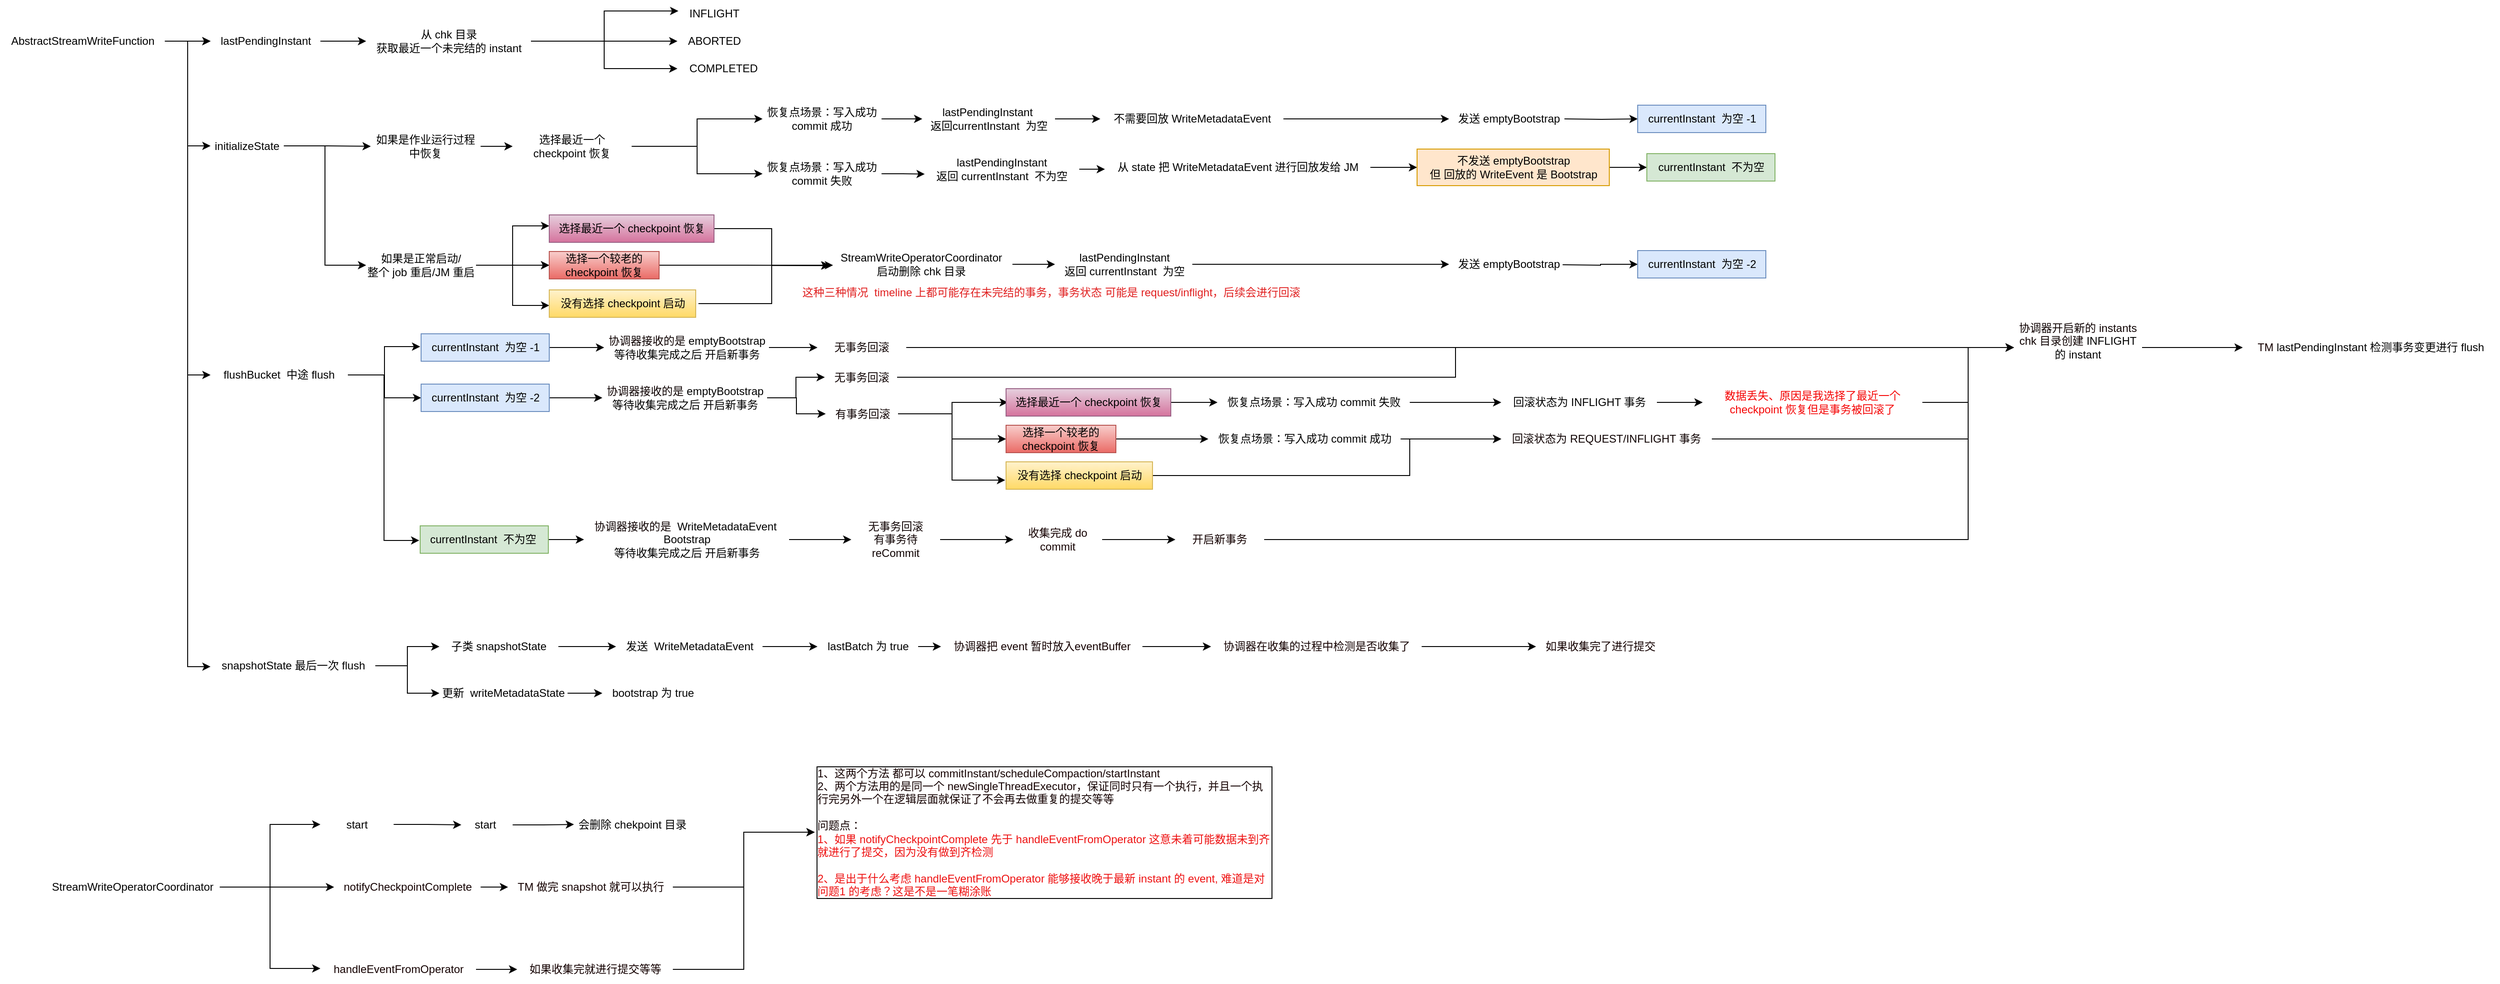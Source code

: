 <mxfile version="20.7.4" type="github">
  <diagram id="vJo_1yiLIQqHd0_KWYiv" name="第 1 页">
    <mxGraphModel dx="3107" dy="1598" grid="1" gridSize="10" guides="1" tooltips="1" connect="1" arrows="1" fold="1" page="1" pageScale="1" pageWidth="1169" pageHeight="1654" math="0" shadow="0">
      <root>
        <mxCell id="0" />
        <mxCell id="1" parent="0" />
        <mxCell id="oRnVywOPiuKRVB3ehhkv-21" value="" style="edgeStyle=orthogonalEdgeStyle;rounded=0;orthogonalLoop=1;jettySize=auto;html=1;" parent="1" source="oRnVywOPiuKRVB3ehhkv-19" target="oRnVywOPiuKRVB3ehhkv-20" edge="1">
          <mxGeometry relative="1" as="geometry" />
        </mxCell>
        <mxCell id="oRnVywOPiuKRVB3ehhkv-19" value="&lt;span style=&quot;&quot;&gt;lastPendingInstant&lt;/span&gt;" style="text;html=1;align=center;verticalAlign=middle;resizable=0;points=[];autosize=1;strokeColor=none;fillColor=none;" parent="1" vertex="1">
          <mxGeometry x="300" y="125" width="120" height="30" as="geometry" />
        </mxCell>
        <mxCell id="oRnVywOPiuKRVB3ehhkv-25" value="" style="edgeStyle=orthogonalEdgeStyle;rounded=0;orthogonalLoop=1;jettySize=auto;html=1;entryX=0.013;entryY=0.4;entryDx=0;entryDy=0;entryPerimeter=0;" parent="1" source="oRnVywOPiuKRVB3ehhkv-20" target="oRnVywOPiuKRVB3ehhkv-22" edge="1">
          <mxGeometry relative="1" as="geometry" />
        </mxCell>
        <mxCell id="oRnVywOPiuKRVB3ehhkv-29" value="" style="edgeStyle=orthogonalEdgeStyle;rounded=0;orthogonalLoop=1;jettySize=auto;html=1;" parent="1" source="oRnVywOPiuKRVB3ehhkv-20" target="oRnVywOPiuKRVB3ehhkv-28" edge="1">
          <mxGeometry relative="1" as="geometry" />
        </mxCell>
        <mxCell id="oRnVywOPiuKRVB3ehhkv-32" value="" style="edgeStyle=orthogonalEdgeStyle;rounded=0;orthogonalLoop=1;jettySize=auto;html=1;" parent="1" source="oRnVywOPiuKRVB3ehhkv-20" target="oRnVywOPiuKRVB3ehhkv-31" edge="1">
          <mxGeometry relative="1" as="geometry" />
        </mxCell>
        <mxCell id="oRnVywOPiuKRVB3ehhkv-20" value="&lt;span style=&quot;&quot;&gt;从 chk 目录&lt;br&gt;获取最近一个未完结的 instant&lt;/span&gt;" style="text;html=1;align=center;verticalAlign=middle;resizable=0;points=[];autosize=1;strokeColor=none;fillColor=none;" parent="1" vertex="1">
          <mxGeometry x="470" y="120" width="180" height="40" as="geometry" />
        </mxCell>
        <mxCell id="oRnVywOPiuKRVB3ehhkv-22" value="&lt;span style=&quot;&quot;&gt;INFLIGHT&lt;/span&gt;" style="text;html=1;align=center;verticalAlign=middle;resizable=0;points=[];autosize=1;strokeColor=none;fillColor=none;" parent="1" vertex="1">
          <mxGeometry x="810" y="95" width="80" height="30" as="geometry" />
        </mxCell>
        <mxCell id="oRnVywOPiuKRVB3ehhkv-28" value="&lt;span style=&quot;&quot;&gt;ABORTED&lt;/span&gt;" style="text;html=1;align=center;verticalAlign=middle;resizable=0;points=[];autosize=1;strokeColor=none;fillColor=none;" parent="1" vertex="1">
          <mxGeometry x="810" y="125" width="80" height="30" as="geometry" />
        </mxCell>
        <mxCell id="oRnVywOPiuKRVB3ehhkv-31" value="&lt;span style=&quot;&quot;&gt;COMPLETED&lt;/span&gt;" style="text;html=1;align=center;verticalAlign=middle;resizable=0;points=[];autosize=1;strokeColor=none;fillColor=none;" parent="1" vertex="1">
          <mxGeometry x="810" y="155" width="100" height="30" as="geometry" />
        </mxCell>
        <mxCell id="oRnVywOPiuKRVB3ehhkv-35" value="" style="edgeStyle=orthogonalEdgeStyle;rounded=0;orthogonalLoop=1;jettySize=auto;html=1;" parent="1" source="oRnVywOPiuKRVB3ehhkv-33" target="oRnVywOPiuKRVB3ehhkv-19" edge="1">
          <mxGeometry relative="1" as="geometry" />
        </mxCell>
        <mxCell id="oRnVywOPiuKRVB3ehhkv-36" value="" style="edgeStyle=orthogonalEdgeStyle;rounded=0;orthogonalLoop=1;jettySize=auto;html=1;" parent="1" source="oRnVywOPiuKRVB3ehhkv-33" target="oRnVywOPiuKRVB3ehhkv-19" edge="1">
          <mxGeometry relative="1" as="geometry" />
        </mxCell>
        <mxCell id="oRnVywOPiuKRVB3ehhkv-38" style="edgeStyle=orthogonalEdgeStyle;rounded=0;orthogonalLoop=1;jettySize=auto;html=1;entryX=0;entryY=0.5;entryDx=0;entryDy=0;" parent="1" source="oRnVywOPiuKRVB3ehhkv-33" target="oRnVywOPiuKRVB3ehhkv-37" edge="1">
          <mxGeometry relative="1" as="geometry" />
        </mxCell>
        <mxCell id="oRnVywOPiuKRVB3ehhkv-160" style="edgeStyle=orthogonalEdgeStyle;rounded=0;orthogonalLoop=1;jettySize=auto;html=1;entryX=0;entryY=0.533;entryDx=0;entryDy=0;entryPerimeter=0;shadow=0;" parent="1" source="oRnVywOPiuKRVB3ehhkv-33" target="oRnVywOPiuKRVB3ehhkv-159" edge="1">
          <mxGeometry relative="1" as="geometry" />
        </mxCell>
        <mxCell id="oRnVywOPiuKRVB3ehhkv-173" style="edgeStyle=orthogonalEdgeStyle;rounded=0;orthogonalLoop=1;jettySize=auto;html=1;entryX=0;entryY=0.5;entryDx=0;entryDy=0;shadow=0;" parent="1" source="oRnVywOPiuKRVB3ehhkv-33" target="oRnVywOPiuKRVB3ehhkv-172" edge="1">
          <mxGeometry relative="1" as="geometry" />
        </mxCell>
        <mxCell id="oRnVywOPiuKRVB3ehhkv-33" value="&lt;span style=&quot;&quot;&gt;AbstractStreamWriteFunction&lt;/span&gt;" style="text;html=1;align=center;verticalAlign=middle;resizable=0;points=[];autosize=1;strokeColor=none;fillColor=none;" parent="1" vertex="1">
          <mxGeometry x="70" y="125" width="180" height="30" as="geometry" />
        </mxCell>
        <mxCell id="oRnVywOPiuKRVB3ehhkv-43" value="" style="edgeStyle=orthogonalEdgeStyle;rounded=0;orthogonalLoop=1;jettySize=auto;html=1;entryX=0;entryY=0.5;entryDx=0;entryDy=0;" parent="1" source="oRnVywOPiuKRVB3ehhkv-37" target="oRnVywOPiuKRVB3ehhkv-39" edge="1">
          <mxGeometry relative="1" as="geometry" />
        </mxCell>
        <mxCell id="BmlHS8pwzxLfNkMOlnD7-18" style="edgeStyle=orthogonalEdgeStyle;rounded=0;orthogonalLoop=1;jettySize=auto;html=1;entryX=0;entryY=0.5;entryDx=0;entryDy=0;" edge="1" parent="1" source="oRnVywOPiuKRVB3ehhkv-37" target="oRnVywOPiuKRVB3ehhkv-102">
          <mxGeometry relative="1" as="geometry" />
        </mxCell>
        <mxCell id="oRnVywOPiuKRVB3ehhkv-37" value="initializeState" style="text;html=1;strokeColor=none;fillColor=none;align=center;verticalAlign=middle;whiteSpace=wrap;rounded=0;" parent="1" vertex="1">
          <mxGeometry x="300" y="237" width="80" height="35" as="geometry" />
        </mxCell>
        <mxCell id="oRnVywOPiuKRVB3ehhkv-48" style="edgeStyle=orthogonalEdgeStyle;rounded=0;orthogonalLoop=1;jettySize=auto;html=1;entryX=0;entryY=0.567;entryDx=0;entryDy=0;entryPerimeter=0;exitX=1;exitY=0.5;exitDx=0;exitDy=0;startArrow=none;" parent="1" source="oRnVywOPiuKRVB3ehhkv-65" target="oRnVywOPiuKRVB3ehhkv-47" edge="1">
          <mxGeometry relative="1" as="geometry" />
        </mxCell>
        <mxCell id="oRnVywOPiuKRVB3ehhkv-51" style="edgeStyle=orthogonalEdgeStyle;rounded=0;orthogonalLoop=1;jettySize=auto;html=1;entryX=0;entryY=0.5;entryDx=0;entryDy=0;exitX=1;exitY=0.5;exitDx=0;exitDy=0;" parent="1" source="BmlHS8pwzxLfNkMOlnD7-1" target="oRnVywOPiuKRVB3ehhkv-49" edge="1">
          <mxGeometry relative="1" as="geometry">
            <mxPoint x="810" y="280" as="sourcePoint" />
          </mxGeometry>
        </mxCell>
        <mxCell id="oRnVywOPiuKRVB3ehhkv-52" style="edgeStyle=orthogonalEdgeStyle;rounded=0;orthogonalLoop=1;jettySize=auto;html=1;entryX=0;entryY=0.5;entryDx=0;entryDy=0;" parent="1" source="BmlHS8pwzxLfNkMOlnD7-1" target="oRnVywOPiuKRVB3ehhkv-50" edge="1">
          <mxGeometry relative="1" as="geometry">
            <mxPoint x="780" y="280" as="sourcePoint" />
          </mxGeometry>
        </mxCell>
        <mxCell id="BmlHS8pwzxLfNkMOlnD7-2" style="edgeStyle=orthogonalEdgeStyle;rounded=0;orthogonalLoop=1;jettySize=auto;html=1;" edge="1" parent="1" source="oRnVywOPiuKRVB3ehhkv-39" target="BmlHS8pwzxLfNkMOlnD7-1">
          <mxGeometry relative="1" as="geometry" />
        </mxCell>
        <mxCell id="oRnVywOPiuKRVB3ehhkv-39" value="如果是作业运行过程中恢复" style="text;html=1;strokeColor=none;fillColor=none;align=center;verticalAlign=middle;whiteSpace=wrap;rounded=0;" parent="1" vertex="1">
          <mxGeometry x="475" y="240" width="120" height="30" as="geometry" />
        </mxCell>
        <mxCell id="oRnVywOPiuKRVB3ehhkv-99" style="edgeStyle=orthogonalEdgeStyle;rounded=0;orthogonalLoop=1;jettySize=auto;html=1;" parent="1" source="oRnVywOPiuKRVB3ehhkv-47" target="oRnVywOPiuKRVB3ehhkv-98" edge="1">
          <mxGeometry relative="1" as="geometry" />
        </mxCell>
        <mxCell id="oRnVywOPiuKRVB3ehhkv-47" value="从 state 把&amp;nbsp;WriteMetadataEvent 进行回放发给 JM" style="text;html=1;align=center;verticalAlign=middle;resizable=0;points=[];autosize=1;strokeColor=none;fillColor=none;" parent="1" vertex="1">
          <mxGeometry x="1277" y="263" width="290" height="30" as="geometry" />
        </mxCell>
        <mxCell id="oRnVywOPiuKRVB3ehhkv-54" value="" style="edgeStyle=orthogonalEdgeStyle;rounded=0;orthogonalLoop=1;jettySize=auto;html=1;exitX=1;exitY=0.5;exitDx=0;exitDy=0;" parent="1" source="oRnVywOPiuKRVB3ehhkv-63" target="oRnVywOPiuKRVB3ehhkv-53" edge="1">
          <mxGeometry relative="1" as="geometry" />
        </mxCell>
        <mxCell id="oRnVywOPiuKRVB3ehhkv-64" style="edgeStyle=orthogonalEdgeStyle;rounded=0;orthogonalLoop=1;jettySize=auto;html=1;" parent="1" source="oRnVywOPiuKRVB3ehhkv-49" target="oRnVywOPiuKRVB3ehhkv-63" edge="1">
          <mxGeometry relative="1" as="geometry" />
        </mxCell>
        <mxCell id="oRnVywOPiuKRVB3ehhkv-49" value="恢复点场景：写入成功 commit 成功" style="text;html=1;strokeColor=none;fillColor=none;align=center;verticalAlign=middle;whiteSpace=wrap;rounded=0;" parent="1" vertex="1">
          <mxGeometry x="903" y="210" width="130" height="30" as="geometry" />
        </mxCell>
        <mxCell id="oRnVywOPiuKRVB3ehhkv-66" style="edgeStyle=orthogonalEdgeStyle;rounded=0;orthogonalLoop=1;jettySize=auto;html=1;entryX=0.007;entryY=0.633;entryDx=0;entryDy=0;entryPerimeter=0;" parent="1" source="oRnVywOPiuKRVB3ehhkv-50" target="oRnVywOPiuKRVB3ehhkv-65" edge="1">
          <mxGeometry relative="1" as="geometry" />
        </mxCell>
        <mxCell id="oRnVywOPiuKRVB3ehhkv-50" value="恢复点场景：写入成功 commit 失败" style="text;html=1;strokeColor=none;fillColor=none;align=center;verticalAlign=middle;whiteSpace=wrap;rounded=0;" parent="1" vertex="1">
          <mxGeometry x="903" y="270" width="130" height="30" as="geometry" />
        </mxCell>
        <mxCell id="oRnVywOPiuKRVB3ehhkv-77" style="edgeStyle=orthogonalEdgeStyle;rounded=0;orthogonalLoop=1;jettySize=auto;html=1;" parent="1" source="oRnVywOPiuKRVB3ehhkv-53" target="oRnVywOPiuKRVB3ehhkv-76" edge="1">
          <mxGeometry relative="1" as="geometry">
            <mxPoint x="1555" y="225" as="sourcePoint" />
          </mxGeometry>
        </mxCell>
        <mxCell id="oRnVywOPiuKRVB3ehhkv-53" value="不需要回放 WriteMetadataEvent" style="text;html=1;align=center;verticalAlign=middle;resizable=0;points=[];autosize=1;strokeColor=none;fillColor=none;" parent="1" vertex="1">
          <mxGeometry x="1272" y="210" width="200" height="30" as="geometry" />
        </mxCell>
        <mxCell id="oRnVywOPiuKRVB3ehhkv-63" value="lastPendingInstant&amp;nbsp; &lt;br&gt;返回&lt;span style=&quot;&quot;&gt;currentInstant&amp;nbsp; 为空&lt;/span&gt;" style="text;html=1;strokeColor=none;fillColor=none;align=center;verticalAlign=middle;whiteSpace=wrap;rounded=0;" parent="1" vertex="1">
          <mxGeometry x="1077.5" y="212.5" width="145" height="25" as="geometry" />
        </mxCell>
        <mxCell id="oRnVywOPiuKRVB3ehhkv-65" value="&lt;span style=&quot;&quot;&gt;lastPendingInstant &lt;br&gt;返回&amp;nbsp;&lt;/span&gt;currentInstant&amp;nbsp; 不为空" style="text;html=1;align=center;verticalAlign=middle;resizable=0;points=[];autosize=1;strokeColor=none;fillColor=none;" parent="1" vertex="1">
          <mxGeometry x="1079" y="260" width="170" height="40" as="geometry" />
        </mxCell>
        <mxCell id="oRnVywOPiuKRVB3ehhkv-76" value="发送&amp;nbsp;emptyBootstrap" style="text;html=1;align=center;verticalAlign=middle;resizable=0;points=[];autosize=1;strokeColor=none;fillColor=none;" parent="1" vertex="1">
          <mxGeometry x="1653" y="210" width="130" height="30" as="geometry" />
        </mxCell>
        <mxCell id="oRnVywOPiuKRVB3ehhkv-96" style="edgeStyle=orthogonalEdgeStyle;rounded=0;orthogonalLoop=1;jettySize=auto;html=1;" parent="1" target="oRnVywOPiuKRVB3ehhkv-97" edge="1">
          <mxGeometry relative="1" as="geometry">
            <mxPoint x="1779" y="225" as="sourcePoint" />
          </mxGeometry>
        </mxCell>
        <mxCell id="oRnVywOPiuKRVB3ehhkv-97" value="currentInstant&amp;nbsp; 为空 -1" style="text;html=1;align=center;verticalAlign=middle;resizable=0;points=[];autosize=1;strokeColor=#6c8ebf;fillColor=#dae8fc;" parent="1" vertex="1">
          <mxGeometry x="1859" y="210" width="140" height="30" as="geometry" />
        </mxCell>
        <mxCell id="oRnVywOPiuKRVB3ehhkv-101" style="edgeStyle=orthogonalEdgeStyle;rounded=0;orthogonalLoop=1;jettySize=auto;html=1;" parent="1" source="oRnVywOPiuKRVB3ehhkv-98" target="oRnVywOPiuKRVB3ehhkv-100" edge="1">
          <mxGeometry relative="1" as="geometry" />
        </mxCell>
        <mxCell id="oRnVywOPiuKRVB3ehhkv-98" value="不发送&amp;nbsp;emptyBootstrap&lt;br&gt;但 回放的 WriteEvent 是 Bootstrap" style="text;html=1;align=center;verticalAlign=middle;resizable=0;points=[];autosize=1;strokeColor=#d79b00;fillColor=#ffe6cc;" parent="1" vertex="1">
          <mxGeometry x="1618" y="258" width="210" height="40" as="geometry" />
        </mxCell>
        <mxCell id="oRnVywOPiuKRVB3ehhkv-100" value="currentInstant&amp;nbsp; 不为空" style="text;html=1;align=center;verticalAlign=middle;resizable=0;points=[];autosize=1;strokeColor=#82b366;fillColor=#d5e8d4;" parent="1" vertex="1">
          <mxGeometry x="1869" y="263" width="140" height="30" as="geometry" />
        </mxCell>
        <mxCell id="BmlHS8pwzxLfNkMOlnD7-4" value="" style="edgeStyle=orthogonalEdgeStyle;rounded=0;orthogonalLoop=1;jettySize=auto;html=1;" edge="1" parent="1" source="oRnVywOPiuKRVB3ehhkv-102" target="BmlHS8pwzxLfNkMOlnD7-3">
          <mxGeometry relative="1" as="geometry" />
        </mxCell>
        <mxCell id="BmlHS8pwzxLfNkMOlnD7-5" value="" style="edgeStyle=orthogonalEdgeStyle;rounded=0;orthogonalLoop=1;jettySize=auto;html=1;" edge="1" parent="1" source="oRnVywOPiuKRVB3ehhkv-102" target="BmlHS8pwzxLfNkMOlnD7-3">
          <mxGeometry relative="1" as="geometry" />
        </mxCell>
        <mxCell id="BmlHS8pwzxLfNkMOlnD7-8" style="edgeStyle=orthogonalEdgeStyle;rounded=0;orthogonalLoop=1;jettySize=auto;html=1;entryX=0;entryY=0.4;entryDx=0;entryDy=0;entryPerimeter=0;" edge="1" parent="1" source="oRnVywOPiuKRVB3ehhkv-102" target="BmlHS8pwzxLfNkMOlnD7-6">
          <mxGeometry relative="1" as="geometry" />
        </mxCell>
        <mxCell id="BmlHS8pwzxLfNkMOlnD7-9" style="edgeStyle=orthogonalEdgeStyle;rounded=0;orthogonalLoop=1;jettySize=auto;html=1;entryX=0;entryY=0.567;entryDx=0;entryDy=0;entryPerimeter=0;" edge="1" parent="1" source="oRnVywOPiuKRVB3ehhkv-102" target="BmlHS8pwzxLfNkMOlnD7-7">
          <mxGeometry relative="1" as="geometry" />
        </mxCell>
        <mxCell id="oRnVywOPiuKRVB3ehhkv-102" value="如果是正常启动/&lt;br&gt;整个 job 重启/JM 重启" style="text;html=1;strokeColor=none;fillColor=none;align=center;verticalAlign=middle;whiteSpace=wrap;rounded=0;" parent="1" vertex="1">
          <mxGeometry x="470" y="370" width="120" height="30" as="geometry" />
        </mxCell>
        <mxCell id="oRnVywOPiuKRVB3ehhkv-154" style="edgeStyle=orthogonalEdgeStyle;rounded=0;orthogonalLoop=1;jettySize=auto;html=1;" parent="1" source="oRnVywOPiuKRVB3ehhkv-131" target="oRnVywOPiuKRVB3ehhkv-139" edge="1">
          <mxGeometry relative="1" as="geometry" />
        </mxCell>
        <mxCell id="oRnVywOPiuKRVB3ehhkv-131" value="&lt;span style=&quot;&quot;&gt;lastPendingInstant &lt;br&gt;返回&amp;nbsp;&lt;/span&gt;&lt;span style=&quot;&quot;&gt;currentInstant&amp;nbsp; 为空&lt;/span&gt;" style="text;html=1;align=center;verticalAlign=middle;resizable=0;points=[];autosize=1;strokeColor=none;fillColor=none;" parent="1" vertex="1">
          <mxGeometry x="1222.5" y="364" width="150" height="40" as="geometry" />
        </mxCell>
        <mxCell id="oRnVywOPiuKRVB3ehhkv-139" value="发送&amp;nbsp;emptyBootstrap" style="text;html=1;align=center;verticalAlign=middle;resizable=0;points=[];autosize=1;strokeColor=none;fillColor=none;" parent="1" vertex="1">
          <mxGeometry x="1653" y="369" width="130" height="30" as="geometry" />
        </mxCell>
        <mxCell id="oRnVywOPiuKRVB3ehhkv-150" style="edgeStyle=orthogonalEdgeStyle;rounded=0;orthogonalLoop=1;jettySize=auto;html=1;" parent="1" target="oRnVywOPiuKRVB3ehhkv-151" edge="1">
          <mxGeometry relative="1" as="geometry">
            <mxPoint x="1777" y="384.5" as="sourcePoint" />
          </mxGeometry>
        </mxCell>
        <mxCell id="oRnVywOPiuKRVB3ehhkv-151" value="currentInstant&amp;nbsp; 为空 -2" style="text;html=1;align=center;verticalAlign=middle;resizable=0;points=[];autosize=1;strokeColor=#6c8ebf;fillColor=#dae8fc;" parent="1" vertex="1">
          <mxGeometry x="1859" y="369" width="140" height="30" as="geometry" />
        </mxCell>
        <mxCell id="oRnVywOPiuKRVB3ehhkv-164" style="edgeStyle=orthogonalEdgeStyle;rounded=0;orthogonalLoop=1;jettySize=auto;html=1;shadow=0;" parent="1" source="oRnVywOPiuKRVB3ehhkv-159" target="oRnVywOPiuKRVB3ehhkv-161" edge="1">
          <mxGeometry relative="1" as="geometry">
            <mxPoint x="520" y="823" as="sourcePoint" />
          </mxGeometry>
        </mxCell>
        <mxCell id="oRnVywOPiuKRVB3ehhkv-165" style="edgeStyle=orthogonalEdgeStyle;rounded=0;orthogonalLoop=1;jettySize=auto;html=1;entryX=0;entryY=0.5;entryDx=0;entryDy=0;shadow=0;" parent="1" source="oRnVywOPiuKRVB3ehhkv-159" target="oRnVywOPiuKRVB3ehhkv-162" edge="1">
          <mxGeometry relative="1" as="geometry">
            <mxPoint x="520" y="823" as="sourcePoint" />
          </mxGeometry>
        </mxCell>
        <mxCell id="oRnVywOPiuKRVB3ehhkv-159" value="snapshotState 最后一次 flush" style="text;html=1;align=center;verticalAlign=middle;resizable=0;points=[];autosize=1;strokeColor=none;fillColor=none;" parent="1" vertex="1">
          <mxGeometry x="300" y="808" width="180" height="30" as="geometry" />
        </mxCell>
        <mxCell id="oRnVywOPiuKRVB3ehhkv-168" style="edgeStyle=orthogonalEdgeStyle;rounded=0;orthogonalLoop=1;jettySize=auto;html=1;shadow=0;" parent="1" source="oRnVywOPiuKRVB3ehhkv-161" target="oRnVywOPiuKRVB3ehhkv-167" edge="1">
          <mxGeometry relative="1" as="geometry" />
        </mxCell>
        <mxCell id="oRnVywOPiuKRVB3ehhkv-161" value="子类&amp;nbsp;snapshotState" style="text;html=1;strokeColor=none;fillColor=none;align=center;verticalAlign=middle;whiteSpace=wrap;rounded=0;shadow=0;" parent="1" vertex="1">
          <mxGeometry x="550" y="787" width="130" height="30" as="geometry" />
        </mxCell>
        <mxCell id="oRnVywOPiuKRVB3ehhkv-198" style="edgeStyle=orthogonalEdgeStyle;rounded=0;orthogonalLoop=1;jettySize=auto;html=1;shadow=0;" parent="1" source="oRnVywOPiuKRVB3ehhkv-162" target="oRnVywOPiuKRVB3ehhkv-197" edge="1">
          <mxGeometry relative="1" as="geometry" />
        </mxCell>
        <mxCell id="oRnVywOPiuKRVB3ehhkv-162" value="更新&amp;nbsp;&amp;nbsp;writeMetadataState" style="text;html=1;strokeColor=none;fillColor=none;align=center;verticalAlign=middle;whiteSpace=wrap;rounded=0;shadow=0;" parent="1" vertex="1">
          <mxGeometry x="550" y="838" width="140" height="30" as="geometry" />
        </mxCell>
        <mxCell id="oRnVywOPiuKRVB3ehhkv-171" style="edgeStyle=orthogonalEdgeStyle;rounded=0;orthogonalLoop=1;jettySize=auto;html=1;shadow=0;" parent="1" source="oRnVywOPiuKRVB3ehhkv-167" target="oRnVywOPiuKRVB3ehhkv-170" edge="1">
          <mxGeometry relative="1" as="geometry" />
        </mxCell>
        <mxCell id="oRnVywOPiuKRVB3ehhkv-167" value="发送&amp;nbsp;&amp;nbsp;WriteMetadataEvent" style="text;html=1;align=center;verticalAlign=middle;resizable=0;points=[];autosize=1;strokeColor=none;fillColor=none;" parent="1" vertex="1">
          <mxGeometry x="743" y="787" width="160" height="30" as="geometry" />
        </mxCell>
        <mxCell id="BmlHS8pwzxLfNkMOlnD7-88" value="" style="edgeStyle=orthogonalEdgeStyle;rounded=0;orthogonalLoop=1;jettySize=auto;html=1;fontColor=#140000;" edge="1" parent="1" source="oRnVywOPiuKRVB3ehhkv-170" target="BmlHS8pwzxLfNkMOlnD7-87">
          <mxGeometry relative="1" as="geometry" />
        </mxCell>
        <mxCell id="oRnVywOPiuKRVB3ehhkv-170" value="lastBatch 为 true" style="text;html=1;align=center;verticalAlign=middle;resizable=0;points=[];autosize=1;strokeColor=none;fillColor=none;" parent="1" vertex="1">
          <mxGeometry x="963" y="787" width="110" height="30" as="geometry" />
        </mxCell>
        <mxCell id="BmlHS8pwzxLfNkMOlnD7-27" style="edgeStyle=orthogonalEdgeStyle;rounded=0;orthogonalLoop=1;jettySize=auto;html=1;fontColor=#e01f1f;" edge="1" parent="1" source="oRnVywOPiuKRVB3ehhkv-172" target="BmlHS8pwzxLfNkMOlnD7-26">
          <mxGeometry relative="1" as="geometry" />
        </mxCell>
        <mxCell id="oRnVywOPiuKRVB3ehhkv-172" value="flushBucket&amp;nbsp; 中途 flush" style="text;html=1;strokeColor=none;fillColor=none;align=center;verticalAlign=middle;whiteSpace=wrap;rounded=0;shadow=0;" parent="1" vertex="1">
          <mxGeometry x="300" y="495" width="150" height="20" as="geometry" />
        </mxCell>
        <mxCell id="oRnVywOPiuKRVB3ehhkv-177" value="" style="edgeStyle=orthogonalEdgeStyle;rounded=0;orthogonalLoop=1;jettySize=auto;html=1;shadow=0;entryX=-0.007;entryY=0.467;entryDx=0;entryDy=0;entryPerimeter=0;" parent="1" source="oRnVywOPiuKRVB3ehhkv-172" target="oRnVywOPiuKRVB3ehhkv-178" edge="1">
          <mxGeometry relative="1" as="geometry">
            <mxPoint x="713" y="505" as="targetPoint" />
            <mxPoint x="833" y="505" as="sourcePoint" />
          </mxGeometry>
        </mxCell>
        <mxCell id="oRnVywOPiuKRVB3ehhkv-181" style="edgeStyle=orthogonalEdgeStyle;rounded=0;orthogonalLoop=1;jettySize=auto;html=1;entryX=-0.007;entryY=0.533;entryDx=0;entryDy=0;entryPerimeter=0;shadow=0;" parent="1" source="oRnVywOPiuKRVB3ehhkv-172" target="oRnVywOPiuKRVB3ehhkv-179" edge="1">
          <mxGeometry relative="1" as="geometry">
            <mxPoint x="833" y="505" as="sourcePoint" />
          </mxGeometry>
        </mxCell>
        <mxCell id="BmlHS8pwzxLfNkMOlnD7-30" style="edgeStyle=orthogonalEdgeStyle;rounded=0;orthogonalLoop=1;jettySize=auto;html=1;fontColor=#0f0202;" edge="1" parent="1" source="oRnVywOPiuKRVB3ehhkv-178" target="BmlHS8pwzxLfNkMOlnD7-29">
          <mxGeometry relative="1" as="geometry" />
        </mxCell>
        <mxCell id="oRnVywOPiuKRVB3ehhkv-178" value="currentInstant&amp;nbsp; 为空 -1" style="text;html=1;align=center;verticalAlign=middle;resizable=0;points=[];autosize=1;strokeColor=#6c8ebf;fillColor=#dae8fc;" parent="1" vertex="1">
          <mxGeometry x="530" y="460" width="140" height="30" as="geometry" />
        </mxCell>
        <mxCell id="BmlHS8pwzxLfNkMOlnD7-74" style="edgeStyle=orthogonalEdgeStyle;rounded=0;orthogonalLoop=1;jettySize=auto;html=1;fontColor=#140000;" edge="1" parent="1" source="oRnVywOPiuKRVB3ehhkv-179" target="BmlHS8pwzxLfNkMOlnD7-73">
          <mxGeometry relative="1" as="geometry" />
        </mxCell>
        <mxCell id="oRnVywOPiuKRVB3ehhkv-179" value="currentInstant&amp;nbsp; 不为空&amp;nbsp;" style="text;html=1;align=center;verticalAlign=middle;resizable=0;points=[];autosize=1;strokeColor=#82b366;fillColor=#d5e8d4;" parent="1" vertex="1">
          <mxGeometry x="529" y="670" width="140" height="30" as="geometry" />
        </mxCell>
        <mxCell id="BmlHS8pwzxLfNkMOlnD7-93" style="edgeStyle=orthogonalEdgeStyle;rounded=0;orthogonalLoop=1;jettySize=auto;html=1;entryX=0;entryY=0.5;entryDx=0;entryDy=0;fontColor=#140000;" edge="1" parent="1" source="oRnVywOPiuKRVB3ehhkv-183" target="oRnVywOPiuKRVB3ehhkv-184">
          <mxGeometry relative="1" as="geometry" />
        </mxCell>
        <mxCell id="BmlHS8pwzxLfNkMOlnD7-97" style="edgeStyle=orthogonalEdgeStyle;rounded=0;orthogonalLoop=1;jettySize=auto;html=1;fontColor=#140000;" edge="1" parent="1" source="oRnVywOPiuKRVB3ehhkv-183" target="BmlHS8pwzxLfNkMOlnD7-95">
          <mxGeometry relative="1" as="geometry" />
        </mxCell>
        <mxCell id="BmlHS8pwzxLfNkMOlnD7-98" style="edgeStyle=orthogonalEdgeStyle;rounded=0;orthogonalLoop=1;jettySize=auto;html=1;entryX=0;entryY=0.467;entryDx=0;entryDy=0;entryPerimeter=0;fontColor=#140000;" edge="1" parent="1" source="oRnVywOPiuKRVB3ehhkv-183" target="BmlHS8pwzxLfNkMOlnD7-96">
          <mxGeometry relative="1" as="geometry" />
        </mxCell>
        <mxCell id="oRnVywOPiuKRVB3ehhkv-183" value="StreamWriteOperatorCoordinator" style="text;html=1;strokeColor=none;fillColor=none;align=center;verticalAlign=middle;whiteSpace=wrap;rounded=0;shadow=0;" parent="1" vertex="1">
          <mxGeometry x="120" y="1045" width="190" height="40" as="geometry" />
        </mxCell>
        <mxCell id="oRnVywOPiuKRVB3ehhkv-188" value="" style="edgeStyle=orthogonalEdgeStyle;rounded=0;orthogonalLoop=1;jettySize=auto;html=1;shadow=0;" parent="1" source="oRnVywOPiuKRVB3ehhkv-184" target="oRnVywOPiuKRVB3ehhkv-187" edge="1">
          <mxGeometry relative="1" as="geometry">
            <mxPoint x="494" y="996.5" as="sourcePoint" />
          </mxGeometry>
        </mxCell>
        <mxCell id="oRnVywOPiuKRVB3ehhkv-184" value="start" style="text;html=1;strokeColor=none;fillColor=none;align=center;verticalAlign=middle;whiteSpace=wrap;rounded=0;shadow=0;" parent="1" vertex="1">
          <mxGeometry x="420" y="981.5" width="80" height="30" as="geometry" />
        </mxCell>
        <mxCell id="oRnVywOPiuKRVB3ehhkv-190" value="" style="edgeStyle=orthogonalEdgeStyle;rounded=0;orthogonalLoop=1;jettySize=auto;html=1;shadow=0;" parent="1" source="oRnVywOPiuKRVB3ehhkv-187" target="oRnVywOPiuKRVB3ehhkv-189" edge="1">
          <mxGeometry relative="1" as="geometry" />
        </mxCell>
        <mxCell id="oRnVywOPiuKRVB3ehhkv-187" value="start&amp;nbsp;" style="text;html=1;strokeColor=none;fillColor=none;align=center;verticalAlign=middle;whiteSpace=wrap;rounded=0;shadow=0;" parent="1" vertex="1">
          <mxGeometry x="574" y="982" width="56" height="30" as="geometry" />
        </mxCell>
        <mxCell id="oRnVywOPiuKRVB3ehhkv-189" value="会删除 chekpoint 目录" style="text;html=1;strokeColor=none;fillColor=none;align=center;verticalAlign=middle;whiteSpace=wrap;rounded=0;shadow=0;" parent="1" vertex="1">
          <mxGeometry x="697" y="980" width="128" height="33" as="geometry" />
        </mxCell>
        <mxCell id="oRnVywOPiuKRVB3ehhkv-195" style="edgeStyle=orthogonalEdgeStyle;rounded=0;orthogonalLoop=1;jettySize=auto;html=1;shadow=0;" parent="1" source="oRnVywOPiuKRVB3ehhkv-192" target="oRnVywOPiuKRVB3ehhkv-131" edge="1">
          <mxGeometry relative="1" as="geometry" />
        </mxCell>
        <mxCell id="oRnVywOPiuKRVB3ehhkv-192" value="&lt;span style=&quot;&quot;&gt;StreamWriteOperatorCoordinator &lt;br&gt;启动删除 chk 目录&lt;/span&gt;" style="text;html=1;align=center;verticalAlign=middle;resizable=0;points=[];autosize=1;strokeColor=none;fillColor=none;" parent="1" vertex="1">
          <mxGeometry x="976" y="364" width="200" height="40" as="geometry" />
        </mxCell>
        <mxCell id="oRnVywOPiuKRVB3ehhkv-197" value="bootstrap 为 true" style="text;html=1;align=center;verticalAlign=middle;resizable=0;points=[];autosize=1;strokeColor=none;fillColor=none;" parent="1" vertex="1">
          <mxGeometry x="728" y="838" width="110" height="30" as="geometry" />
        </mxCell>
        <mxCell id="BmlHS8pwzxLfNkMOlnD7-1" value="选择最近一个checkpoint 恢复" style="text;html=1;strokeColor=none;fillColor=none;align=center;verticalAlign=middle;whiteSpace=wrap;rounded=0;" vertex="1" parent="1">
          <mxGeometry x="630" y="235" width="130" height="40" as="geometry" />
        </mxCell>
        <mxCell id="BmlHS8pwzxLfNkMOlnD7-13" style="edgeStyle=orthogonalEdgeStyle;rounded=0;orthogonalLoop=1;jettySize=auto;html=1;entryX=0.003;entryY=0.533;entryDx=0;entryDy=0;entryPerimeter=0;" edge="1" parent="1" source="BmlHS8pwzxLfNkMOlnD7-3" target="oRnVywOPiuKRVB3ehhkv-192">
          <mxGeometry relative="1" as="geometry" />
        </mxCell>
        <mxCell id="BmlHS8pwzxLfNkMOlnD7-3" value="选择一个较老的 checkpoint 恢复" style="text;html=1;strokeColor=#b85450;fillColor=#f8cecc;align=center;verticalAlign=middle;whiteSpace=wrap;rounded=0;gradientColor=#ea6b66;" vertex="1" parent="1">
          <mxGeometry x="670" y="370" width="120" height="30" as="geometry" />
        </mxCell>
        <mxCell id="BmlHS8pwzxLfNkMOlnD7-15" style="edgeStyle=orthogonalEdgeStyle;rounded=0;orthogonalLoop=1;jettySize=auto;html=1;entryX=0;entryY=0.533;entryDx=0;entryDy=0;entryPerimeter=0;" edge="1" parent="1" source="BmlHS8pwzxLfNkMOlnD7-6" target="oRnVywOPiuKRVB3ehhkv-192">
          <mxGeometry relative="1" as="geometry" />
        </mxCell>
        <mxCell id="BmlHS8pwzxLfNkMOlnD7-6" value="选择最近一个 checkpoint 恢复" style="text;html=1;align=center;verticalAlign=middle;resizable=0;points=[];autosize=1;strokeColor=#996185;fillColor=#e6d0de;labelBackgroundColor=none;gradientColor=#d5739d;" vertex="1" parent="1">
          <mxGeometry x="670" y="330" width="180" height="30" as="geometry" />
        </mxCell>
        <mxCell id="BmlHS8pwzxLfNkMOlnD7-22" style="edgeStyle=orthogonalEdgeStyle;rounded=0;orthogonalLoop=1;jettySize=auto;html=1;entryX=0.005;entryY=0.525;entryDx=0;entryDy=0;entryPerimeter=0;" edge="1" parent="1">
          <mxGeometry relative="1" as="geometry">
            <mxPoint x="833" y="427" as="sourcePoint" />
            <mxPoint x="980" y="385" as="targetPoint" />
            <Array as="points">
              <mxPoint x="913" y="427" />
              <mxPoint x="913" y="385" />
            </Array>
          </mxGeometry>
        </mxCell>
        <mxCell id="BmlHS8pwzxLfNkMOlnD7-7" value="没有选择 checkpoint 启动" style="text;html=1;align=center;verticalAlign=middle;resizable=0;points=[];autosize=1;strokeColor=#d6b656;fillColor=#fff2cc;gradientColor=#ffd966;" vertex="1" parent="1">
          <mxGeometry x="670" y="412" width="160" height="30" as="geometry" />
        </mxCell>
        <mxCell id="BmlHS8pwzxLfNkMOlnD7-25" value="这种三种情况&amp;nbsp; timeline 上都可能存在未完结的事务，事务状态 可能是 request/inflight，后续会进行回滚" style="text;html=1;strokeColor=none;fillColor=none;align=center;verticalAlign=middle;whiteSpace=wrap;rounded=0;fontColor=#e01f1f;" vertex="1" parent="1">
          <mxGeometry x="920" y="400" width="597" height="30" as="geometry" />
        </mxCell>
        <mxCell id="BmlHS8pwzxLfNkMOlnD7-32" style="edgeStyle=orthogonalEdgeStyle;rounded=0;orthogonalLoop=1;jettySize=auto;html=1;fontColor=#0f0202;" edge="1" parent="1" source="BmlHS8pwzxLfNkMOlnD7-26" target="BmlHS8pwzxLfNkMOlnD7-31">
          <mxGeometry relative="1" as="geometry" />
        </mxCell>
        <mxCell id="BmlHS8pwzxLfNkMOlnD7-26" value="currentInstant&amp;nbsp; 为空 -2" style="text;html=1;align=center;verticalAlign=middle;resizable=0;points=[];autosize=1;strokeColor=#6c8ebf;fillColor=#dae8fc;" vertex="1" parent="1">
          <mxGeometry x="530" y="515" width="140" height="30" as="geometry" />
        </mxCell>
        <mxCell id="BmlHS8pwzxLfNkMOlnD7-36" style="edgeStyle=orthogonalEdgeStyle;rounded=0;orthogonalLoop=1;jettySize=auto;html=1;fontColor=#0f0202;" edge="1" parent="1" source="BmlHS8pwzxLfNkMOlnD7-29" target="BmlHS8pwzxLfNkMOlnD7-35">
          <mxGeometry relative="1" as="geometry" />
        </mxCell>
        <mxCell id="BmlHS8pwzxLfNkMOlnD7-29" value="&lt;font color=&quot;#0f0202&quot;&gt;协调器接收的是&amp;nbsp;&lt;/font&gt;&lt;span style=&quot;color: rgb(0, 0, 0);&quot;&gt;emptyBootstrap&lt;br&gt;等待收集完成之后 开启新事务&lt;br&gt;&lt;/span&gt;" style="text;html=1;strokeColor=none;fillColor=none;align=center;verticalAlign=middle;rounded=0;fontColor=#e01f1f;" vertex="1" parent="1">
          <mxGeometry x="730" y="460" width="180" height="30" as="geometry" />
        </mxCell>
        <mxCell id="BmlHS8pwzxLfNkMOlnD7-38" value="" style="edgeStyle=orthogonalEdgeStyle;rounded=0;orthogonalLoop=1;jettySize=auto;html=1;fontColor=#0f0202;" edge="1" parent="1" source="BmlHS8pwzxLfNkMOlnD7-31" target="BmlHS8pwzxLfNkMOlnD7-37">
          <mxGeometry relative="1" as="geometry" />
        </mxCell>
        <mxCell id="BmlHS8pwzxLfNkMOlnD7-40" style="edgeStyle=orthogonalEdgeStyle;rounded=0;orthogonalLoop=1;jettySize=auto;html=1;entryX=0;entryY=0.5;entryDx=0;entryDy=0;fontColor=#0f0202;" edge="1" parent="1" source="BmlHS8pwzxLfNkMOlnD7-31" target="BmlHS8pwzxLfNkMOlnD7-39">
          <mxGeometry relative="1" as="geometry" />
        </mxCell>
        <mxCell id="BmlHS8pwzxLfNkMOlnD7-31" value="&lt;font style=&quot;border-color: var(--border-color);&quot; color=&quot;#0f0202&quot;&gt;协调器接收的是&amp;nbsp;&lt;/font&gt;&lt;span style=&quot;border-color: var(--border-color); color: rgb(0, 0, 0);&quot;&gt;emptyBootstrap&lt;br style=&quot;border-color: var(--border-color);&quot;&gt;等待收集完成之后 开启新事务&lt;/span&gt;" style="text;html=1;strokeColor=none;fillColor=none;align=center;verticalAlign=middle;rounded=0;fontColor=#e01f1f;" vertex="1" parent="1">
          <mxGeometry x="728" y="515" width="180" height="30" as="geometry" />
        </mxCell>
        <mxCell id="BmlHS8pwzxLfNkMOlnD7-43" style="edgeStyle=orthogonalEdgeStyle;rounded=0;orthogonalLoop=1;jettySize=auto;html=1;fontColor=#0f0202;" edge="1" parent="1" source="BmlHS8pwzxLfNkMOlnD7-35" target="BmlHS8pwzxLfNkMOlnD7-42">
          <mxGeometry relative="1" as="geometry" />
        </mxCell>
        <mxCell id="BmlHS8pwzxLfNkMOlnD7-35" value="无事务回滚" style="text;html=1;strokeColor=none;fillColor=none;align=center;verticalAlign=middle;whiteSpace=wrap;rounded=0;fontColor=#0f0202;" vertex="1" parent="1">
          <mxGeometry x="963" y="460" width="97" height="30" as="geometry" />
        </mxCell>
        <mxCell id="BmlHS8pwzxLfNkMOlnD7-44" style="edgeStyle=orthogonalEdgeStyle;rounded=0;orthogonalLoop=1;jettySize=auto;html=1;entryX=0;entryY=0.5;entryDx=0;entryDy=0;fontColor=#0f0202;" edge="1" parent="1" source="BmlHS8pwzxLfNkMOlnD7-37" target="BmlHS8pwzxLfNkMOlnD7-42">
          <mxGeometry relative="1" as="geometry" />
        </mxCell>
        <mxCell id="BmlHS8pwzxLfNkMOlnD7-37" value="无事务回滚" style="text;html=1;strokeColor=none;fillColor=none;align=center;verticalAlign=middle;rounded=0;fontColor=#0f0202;" vertex="1" parent="1">
          <mxGeometry x="971" y="495" width="79" height="25" as="geometry" />
        </mxCell>
        <mxCell id="BmlHS8pwzxLfNkMOlnD7-50" style="edgeStyle=orthogonalEdgeStyle;rounded=0;orthogonalLoop=1;jettySize=auto;html=1;entryX=0.011;entryY=0.5;entryDx=0;entryDy=0;entryPerimeter=0;fontColor=#0f0202;" edge="1" parent="1" source="BmlHS8pwzxLfNkMOlnD7-39" target="BmlHS8pwzxLfNkMOlnD7-47">
          <mxGeometry relative="1" as="geometry" />
        </mxCell>
        <mxCell id="BmlHS8pwzxLfNkMOlnD7-51" style="edgeStyle=orthogonalEdgeStyle;rounded=0;orthogonalLoop=1;jettySize=auto;html=1;entryX=0;entryY=0.5;entryDx=0;entryDy=0;fontColor=#0f0202;" edge="1" parent="1" source="BmlHS8pwzxLfNkMOlnD7-39" target="BmlHS8pwzxLfNkMOlnD7-48">
          <mxGeometry relative="1" as="geometry" />
        </mxCell>
        <mxCell id="BmlHS8pwzxLfNkMOlnD7-52" style="edgeStyle=orthogonalEdgeStyle;rounded=0;orthogonalLoop=1;jettySize=auto;html=1;entryX=-0.006;entryY=0.667;entryDx=0;entryDy=0;entryPerimeter=0;fontColor=#0f0202;" edge="1" parent="1" source="BmlHS8pwzxLfNkMOlnD7-39" target="BmlHS8pwzxLfNkMOlnD7-49">
          <mxGeometry relative="1" as="geometry" />
        </mxCell>
        <mxCell id="BmlHS8pwzxLfNkMOlnD7-39" value="有事务回滚" style="text;html=1;strokeColor=none;fillColor=none;align=center;verticalAlign=middle;rounded=0;fontColor=#0f0202;" vertex="1" parent="1">
          <mxGeometry x="972" y="535" width="79" height="25" as="geometry" />
        </mxCell>
        <mxCell id="BmlHS8pwzxLfNkMOlnD7-72" style="edgeStyle=orthogonalEdgeStyle;rounded=0;orthogonalLoop=1;jettySize=auto;html=1;entryX=0;entryY=0.5;entryDx=0;entryDy=0;fontColor=#140000;" edge="1" parent="1" source="BmlHS8pwzxLfNkMOlnD7-42" target="BmlHS8pwzxLfNkMOlnD7-71">
          <mxGeometry relative="1" as="geometry" />
        </mxCell>
        <mxCell id="BmlHS8pwzxLfNkMOlnD7-42" value="协调器开启新的 instants&lt;br&gt;chk 目录创建&amp;nbsp;&lt;span style=&quot;color: rgb(0, 0, 0);&quot;&gt;INFLIGHT 的 instant&lt;/span&gt;&lt;br&gt;&amp;nbsp;" style="text;html=1;strokeColor=none;fillColor=none;align=center;verticalAlign=middle;whiteSpace=wrap;rounded=0;fontColor=#0f0202;" vertex="1" parent="1">
          <mxGeometry x="2270" y="460" width="140" height="30" as="geometry" />
        </mxCell>
        <mxCell id="BmlHS8pwzxLfNkMOlnD7-55" style="edgeStyle=orthogonalEdgeStyle;rounded=0;orthogonalLoop=1;jettySize=auto;html=1;fontColor=#0f0202;" edge="1" parent="1" source="BmlHS8pwzxLfNkMOlnD7-47" target="BmlHS8pwzxLfNkMOlnD7-54">
          <mxGeometry relative="1" as="geometry" />
        </mxCell>
        <mxCell id="BmlHS8pwzxLfNkMOlnD7-47" value="选择最近一个 checkpoint 恢复" style="text;html=1;align=center;verticalAlign=middle;resizable=0;points=[];autosize=1;strokeColor=#996185;fillColor=#e6d0de;labelBackgroundColor=none;gradientColor=#d5739d;" vertex="1" parent="1">
          <mxGeometry x="1169" y="520" width="180" height="30" as="geometry" />
        </mxCell>
        <mxCell id="BmlHS8pwzxLfNkMOlnD7-57" style="edgeStyle=orthogonalEdgeStyle;rounded=0;orthogonalLoop=1;jettySize=auto;html=1;fontColor=#0f0202;" edge="1" parent="1" source="BmlHS8pwzxLfNkMOlnD7-48" target="BmlHS8pwzxLfNkMOlnD7-53">
          <mxGeometry relative="1" as="geometry" />
        </mxCell>
        <mxCell id="BmlHS8pwzxLfNkMOlnD7-48" value="选择一个较老的 checkpoint 恢复" style="text;html=1;strokeColor=#b85450;fillColor=#f8cecc;align=center;verticalAlign=middle;whiteSpace=wrap;rounded=0;gradientColor=#ea6b66;" vertex="1" parent="1">
          <mxGeometry x="1169" y="560" width="120" height="30" as="geometry" />
        </mxCell>
        <mxCell id="BmlHS8pwzxLfNkMOlnD7-65" style="edgeStyle=orthogonalEdgeStyle;rounded=0;orthogonalLoop=1;jettySize=auto;html=1;entryX=0;entryY=0.5;entryDx=0;entryDy=0;fontColor=#0f0202;" edge="1" parent="1" source="BmlHS8pwzxLfNkMOlnD7-49" target="BmlHS8pwzxLfNkMOlnD7-63">
          <mxGeometry relative="1" as="geometry">
            <Array as="points">
              <mxPoint x="1610" y="615" />
              <mxPoint x="1610" y="575" />
            </Array>
          </mxGeometry>
        </mxCell>
        <mxCell id="BmlHS8pwzxLfNkMOlnD7-49" value="没有选择 checkpoint 启动" style="text;html=1;align=center;verticalAlign=middle;resizable=0;points=[];autosize=1;strokeColor=#d6b656;fillColor=#fff2cc;gradientColor=#ffd966;" vertex="1" parent="1">
          <mxGeometry x="1169" y="600" width="160" height="30" as="geometry" />
        </mxCell>
        <mxCell id="BmlHS8pwzxLfNkMOlnD7-64" style="edgeStyle=orthogonalEdgeStyle;rounded=0;orthogonalLoop=1;jettySize=auto;html=1;fontColor=#0f0202;" edge="1" parent="1" source="BmlHS8pwzxLfNkMOlnD7-53" target="BmlHS8pwzxLfNkMOlnD7-63">
          <mxGeometry relative="1" as="geometry" />
        </mxCell>
        <mxCell id="BmlHS8pwzxLfNkMOlnD7-53" value="&lt;span style=&quot;color: rgb(0, 0, 0);&quot;&gt;恢复点场景：写入成功 commit 成功&lt;/span&gt;" style="text;html=1;align=center;verticalAlign=middle;resizable=0;points=[];autosize=1;strokeColor=none;fillColor=none;fontColor=#0f0202;" vertex="1" parent="1">
          <mxGeometry x="1390" y="560" width="210" height="30" as="geometry" />
        </mxCell>
        <mxCell id="BmlHS8pwzxLfNkMOlnD7-60" value="" style="edgeStyle=orthogonalEdgeStyle;rounded=0;orthogonalLoop=1;jettySize=auto;html=1;fontColor=#0f0202;" edge="1" parent="1" source="BmlHS8pwzxLfNkMOlnD7-54" target="BmlHS8pwzxLfNkMOlnD7-59">
          <mxGeometry relative="1" as="geometry" />
        </mxCell>
        <mxCell id="BmlHS8pwzxLfNkMOlnD7-54" value="&lt;span style=&quot;color: rgb(0, 0, 0);&quot;&gt;恢复点场景：写入成功 commit 失败&lt;/span&gt;" style="text;html=1;align=center;verticalAlign=middle;resizable=0;points=[];autosize=1;strokeColor=none;fillColor=none;fontColor=#0f0202;" vertex="1" parent="1">
          <mxGeometry x="1400" y="520" width="210" height="30" as="geometry" />
        </mxCell>
        <mxCell id="BmlHS8pwzxLfNkMOlnD7-68" style="edgeStyle=orthogonalEdgeStyle;rounded=0;orthogonalLoop=1;jettySize=auto;html=1;fontColor=#0f0202;" edge="1" parent="1" source="BmlHS8pwzxLfNkMOlnD7-59" target="BmlHS8pwzxLfNkMOlnD7-67">
          <mxGeometry relative="1" as="geometry" />
        </mxCell>
        <mxCell id="BmlHS8pwzxLfNkMOlnD7-59" value="&lt;font color=&quot;#000000&quot;&gt;回滚状态为 INFLIGHT 事务&lt;/font&gt;" style="text;html=1;align=center;verticalAlign=middle;resizable=0;points=[];autosize=1;strokeColor=none;fillColor=none;fontColor=#0f0202;" vertex="1" parent="1">
          <mxGeometry x="1710" y="520" width="170" height="30" as="geometry" />
        </mxCell>
        <mxCell id="BmlHS8pwzxLfNkMOlnD7-70" style="edgeStyle=orthogonalEdgeStyle;rounded=0;orthogonalLoop=1;jettySize=auto;html=1;entryX=0;entryY=0.5;entryDx=0;entryDy=0;fontColor=#0f0202;" edge="1" parent="1" source="BmlHS8pwzxLfNkMOlnD7-63" target="BmlHS8pwzxLfNkMOlnD7-42">
          <mxGeometry x="0.814" y="-45" relative="1" as="geometry">
            <Array as="points">
              <mxPoint x="2220" y="575" />
              <mxPoint x="2220" y="475" />
            </Array>
            <mxPoint as="offset" />
          </mxGeometry>
        </mxCell>
        <mxCell id="BmlHS8pwzxLfNkMOlnD7-63" value="回滚状态为 REQUEST/INFLIGHT 事务" style="text;html=1;strokeColor=none;fillColor=none;align=center;verticalAlign=middle;whiteSpace=wrap;rounded=0;labelBackgroundColor=none;fontColor=#0f0202;" vertex="1" parent="1">
          <mxGeometry x="1710" y="560" width="230" height="30" as="geometry" />
        </mxCell>
        <mxCell id="BmlHS8pwzxLfNkMOlnD7-69" style="edgeStyle=orthogonalEdgeStyle;rounded=0;orthogonalLoop=1;jettySize=auto;html=1;entryX=0;entryY=0.5;entryDx=0;entryDy=0;fontColor=#0f0202;" edge="1" parent="1" source="BmlHS8pwzxLfNkMOlnD7-67" target="BmlHS8pwzxLfNkMOlnD7-42">
          <mxGeometry relative="1" as="geometry" />
        </mxCell>
        <mxCell id="BmlHS8pwzxLfNkMOlnD7-67" value="数据丢失、原因是我选择了最近一个 checkpoint 恢复但是事务被回滚了" style="text;html=1;strokeColor=none;fillColor=none;align=center;verticalAlign=middle;whiteSpace=wrap;rounded=0;labelBackgroundColor=none;fontColor=#f50505;" vertex="1" parent="1">
          <mxGeometry x="1930" y="515" width="240" height="40" as="geometry" />
        </mxCell>
        <mxCell id="BmlHS8pwzxLfNkMOlnD7-71" value="TM&amp;nbsp;&lt;span style=&quot;color: rgb(0, 0, 0);&quot;&gt;lastPendingInstant 检测事务变更进行 flush&lt;/span&gt;" style="text;html=1;strokeColor=none;fillColor=none;align=center;verticalAlign=middle;whiteSpace=wrap;rounded=0;labelBackgroundColor=none;fontColor=#140000;" vertex="1" parent="1">
          <mxGeometry x="2520" y="455" width="280" height="40" as="geometry" />
        </mxCell>
        <mxCell id="BmlHS8pwzxLfNkMOlnD7-76" style="edgeStyle=orthogonalEdgeStyle;rounded=0;orthogonalLoop=1;jettySize=auto;html=1;fontColor=#140000;" edge="1" parent="1" source="BmlHS8pwzxLfNkMOlnD7-73" target="BmlHS8pwzxLfNkMOlnD7-75">
          <mxGeometry relative="1" as="geometry" />
        </mxCell>
        <mxCell id="BmlHS8pwzxLfNkMOlnD7-73" value="&lt;font style=&quot;border-color: var(--border-color);&quot; color=&quot;#0f0202&quot;&gt;协调器接收的是&amp;nbsp;&amp;nbsp;&lt;span style=&quot;color: rgb(0, 0, 0);&quot;&gt;WriteMetadataEvent&amp;nbsp;&lt;/span&gt;&lt;br&gt;&lt;/font&gt;&lt;span style=&quot;border-color: var(--border-color); color: rgb(0, 0, 0);&quot;&gt;Bootstrap&lt;br style=&quot;border-color: var(--border-color);&quot;&gt;等待收集完成之后 开启新事务&lt;/span&gt;" style="text;html=1;strokeColor=none;fillColor=none;align=center;verticalAlign=middle;rounded=0;fontColor=#e01f1f;" vertex="1" parent="1">
          <mxGeometry x="708" y="665" width="224" height="40" as="geometry" />
        </mxCell>
        <mxCell id="BmlHS8pwzxLfNkMOlnD7-78" value="" style="edgeStyle=orthogonalEdgeStyle;rounded=0;orthogonalLoop=1;jettySize=auto;html=1;fontColor=#140000;" edge="1" parent="1" source="BmlHS8pwzxLfNkMOlnD7-75" target="BmlHS8pwzxLfNkMOlnD7-77">
          <mxGeometry relative="1" as="geometry" />
        </mxCell>
        <mxCell id="BmlHS8pwzxLfNkMOlnD7-75" value="无事务回滚&lt;br&gt;有事务待 reCommit" style="text;html=1;strokeColor=none;fillColor=none;align=center;verticalAlign=middle;whiteSpace=wrap;rounded=0;fontColor=#0f0202;" vertex="1" parent="1">
          <mxGeometry x="1000" y="670" width="97" height="30" as="geometry" />
        </mxCell>
        <mxCell id="BmlHS8pwzxLfNkMOlnD7-85" value="" style="edgeStyle=orthogonalEdgeStyle;rounded=0;orthogonalLoop=1;jettySize=auto;html=1;fontColor=#140000;" edge="1" parent="1" source="BmlHS8pwzxLfNkMOlnD7-77" target="BmlHS8pwzxLfNkMOlnD7-84">
          <mxGeometry relative="1" as="geometry" />
        </mxCell>
        <mxCell id="BmlHS8pwzxLfNkMOlnD7-77" value="收集完成 do commit" style="text;html=1;strokeColor=none;fillColor=none;align=center;verticalAlign=middle;whiteSpace=wrap;rounded=0;fontColor=#140000;" vertex="1" parent="1">
          <mxGeometry x="1177" y="670" width="97" height="30" as="geometry" />
        </mxCell>
        <mxCell id="BmlHS8pwzxLfNkMOlnD7-86" style="edgeStyle=orthogonalEdgeStyle;rounded=0;orthogonalLoop=1;jettySize=auto;html=1;entryX=0;entryY=0.5;entryDx=0;entryDy=0;fontColor=#140000;" edge="1" parent="1" source="BmlHS8pwzxLfNkMOlnD7-84" target="BmlHS8pwzxLfNkMOlnD7-42">
          <mxGeometry relative="1" as="geometry">
            <Array as="points">
              <mxPoint x="2220" y="685" />
              <mxPoint x="2220" y="475" />
            </Array>
          </mxGeometry>
        </mxCell>
        <mxCell id="BmlHS8pwzxLfNkMOlnD7-84" value="开启新事务" style="text;html=1;strokeColor=none;fillColor=none;align=center;verticalAlign=middle;whiteSpace=wrap;rounded=0;fontColor=#140000;" vertex="1" parent="1">
          <mxGeometry x="1354" y="670" width="97" height="30" as="geometry" />
        </mxCell>
        <mxCell id="BmlHS8pwzxLfNkMOlnD7-90" value="" style="edgeStyle=orthogonalEdgeStyle;rounded=0;orthogonalLoop=1;jettySize=auto;html=1;fontColor=#140000;" edge="1" parent="1" source="BmlHS8pwzxLfNkMOlnD7-87" target="BmlHS8pwzxLfNkMOlnD7-89">
          <mxGeometry relative="1" as="geometry" />
        </mxCell>
        <mxCell id="BmlHS8pwzxLfNkMOlnD7-87" value="协调器把 event 暂时放入eventBuffer" style="text;html=1;align=center;verticalAlign=middle;resizable=0;points=[];autosize=1;strokeColor=none;fillColor=none;fontColor=#140000;" vertex="1" parent="1">
          <mxGeometry x="1098" y="787" width="220" height="30" as="geometry" />
        </mxCell>
        <mxCell id="BmlHS8pwzxLfNkMOlnD7-92" value="" style="edgeStyle=orthogonalEdgeStyle;rounded=0;orthogonalLoop=1;jettySize=auto;html=1;fontColor=#140000;" edge="1" parent="1" source="BmlHS8pwzxLfNkMOlnD7-89" target="BmlHS8pwzxLfNkMOlnD7-91">
          <mxGeometry relative="1" as="geometry" />
        </mxCell>
        <mxCell id="BmlHS8pwzxLfNkMOlnD7-89" value="协调器在收集的过程中检测是否收集了" style="text;html=1;align=center;verticalAlign=middle;resizable=0;points=[];autosize=1;strokeColor=none;fillColor=none;fontColor=#140000;" vertex="1" parent="1">
          <mxGeometry x="1393" y="787" width="230" height="30" as="geometry" />
        </mxCell>
        <mxCell id="BmlHS8pwzxLfNkMOlnD7-91" value="如果收集完了进行提交" style="text;html=1;align=center;verticalAlign=middle;resizable=0;points=[];autosize=1;strokeColor=none;fillColor=none;fontColor=#140000;" vertex="1" parent="1">
          <mxGeometry x="1748" y="787" width="140" height="30" as="geometry" />
        </mxCell>
        <mxCell id="BmlHS8pwzxLfNkMOlnD7-103" value="" style="edgeStyle=orthogonalEdgeStyle;rounded=0;orthogonalLoop=1;jettySize=auto;html=1;fontColor=#140000;" edge="1" parent="1" source="BmlHS8pwzxLfNkMOlnD7-95" target="BmlHS8pwzxLfNkMOlnD7-102">
          <mxGeometry relative="1" as="geometry" />
        </mxCell>
        <mxCell id="BmlHS8pwzxLfNkMOlnD7-95" value="notifyCheckpointComplete" style="text;html=1;align=center;verticalAlign=middle;resizable=0;points=[];autosize=1;strokeColor=none;fillColor=none;fontColor=#140000;" vertex="1" parent="1">
          <mxGeometry x="435" y="1050" width="160" height="30" as="geometry" />
        </mxCell>
        <mxCell id="BmlHS8pwzxLfNkMOlnD7-101" value="" style="edgeStyle=orthogonalEdgeStyle;rounded=0;orthogonalLoop=1;jettySize=auto;html=1;fontColor=#140000;" edge="1" parent="1" source="BmlHS8pwzxLfNkMOlnD7-96" target="BmlHS8pwzxLfNkMOlnD7-100">
          <mxGeometry relative="1" as="geometry" />
        </mxCell>
        <mxCell id="BmlHS8pwzxLfNkMOlnD7-96" value="handleEventFromOperator" style="text;html=1;align=center;verticalAlign=middle;resizable=0;points=[];autosize=1;strokeColor=none;fillColor=none;fontColor=#140000;" vertex="1" parent="1">
          <mxGeometry x="420" y="1140" width="170" height="30" as="geometry" />
        </mxCell>
        <mxCell id="BmlHS8pwzxLfNkMOlnD7-99" value="1、这两个方法 都可以&amp;nbsp;commitInstant/scheduleCompaction/startInstant&lt;br&gt;2、两个方法用的是同一个&amp;nbsp;newSingleThreadExecutor，保证同时只有一个执行，并且一个执行完另外一个在逻辑层面就保证了不会再去做重复的提交等等&lt;br&gt;&lt;br&gt;问题点：&lt;br&gt;&lt;font color=&quot;#ee1111&quot;&gt;1、如果&amp;nbsp;&lt;span style=&quot;text-align: center;&quot;&gt;notifyCheckpointComplete 先于&amp;nbsp;&lt;/span&gt;&lt;span style=&quot;text-align: center;&quot;&gt;handleEventFromOperator 这意未着可能数据未到齐就进行了提交，因为没有做到齐检测&lt;br&gt;&lt;br&gt;2、是出于什么考虑 handleEventFromOperator&amp;nbsp;&lt;/span&gt;&lt;/font&gt;&lt;span style=&quot;color: rgb(238, 17, 17); text-align: center;&quot;&gt;能够接收晚于最新 instant 的 event, 难道是对 问题1 的考虑？这是不是一笔糊涂账&lt;/span&gt;&lt;font color=&quot;#ee1111&quot;&gt;&lt;span style=&quot;text-align: center;&quot;&gt;&lt;br&gt;&lt;/span&gt;&lt;/font&gt;" style="text;html=1;strokeColor=none;fillColor=none;align=left;verticalAlign=middle;whiteSpace=wrap;rounded=0;labelBackgroundColor=none;fontColor=#140000;labelBorderColor=default;" vertex="1" parent="1">
          <mxGeometry x="960" y="920" width="500" height="170" as="geometry" />
        </mxCell>
        <mxCell id="BmlHS8pwzxLfNkMOlnD7-105" style="edgeStyle=orthogonalEdgeStyle;rounded=0;orthogonalLoop=1;jettySize=auto;html=1;entryX=0;entryY=0.5;entryDx=0;entryDy=0;fontColor=#ee1111;" edge="1" parent="1" source="BmlHS8pwzxLfNkMOlnD7-100" target="BmlHS8pwzxLfNkMOlnD7-99">
          <mxGeometry relative="1" as="geometry" />
        </mxCell>
        <mxCell id="BmlHS8pwzxLfNkMOlnD7-100" value="如果收集完就进行提交等等" style="text;html=1;align=center;verticalAlign=middle;resizable=0;points=[];autosize=1;strokeColor=none;fillColor=none;fontColor=#140000;" vertex="1" parent="1">
          <mxGeometry x="635" y="1140" width="170" height="30" as="geometry" />
        </mxCell>
        <mxCell id="BmlHS8pwzxLfNkMOlnD7-104" style="edgeStyle=orthogonalEdgeStyle;rounded=0;orthogonalLoop=1;jettySize=auto;html=1;entryX=0;entryY=0.5;entryDx=0;entryDy=0;fontColor=#ee1111;" edge="1" parent="1" source="BmlHS8pwzxLfNkMOlnD7-102" target="BmlHS8pwzxLfNkMOlnD7-99">
          <mxGeometry relative="1" as="geometry" />
        </mxCell>
        <mxCell id="BmlHS8pwzxLfNkMOlnD7-102" value="TM 做完 snapshot 就可以执行" style="text;html=1;align=center;verticalAlign=middle;resizable=0;points=[];autosize=1;strokeColor=none;fillColor=none;fontColor=#140000;" vertex="1" parent="1">
          <mxGeometry x="625" y="1050" width="180" height="30" as="geometry" />
        </mxCell>
      </root>
    </mxGraphModel>
  </diagram>
</mxfile>

